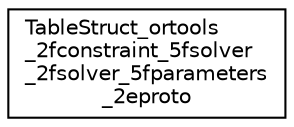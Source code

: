 digraph "Graphical Class Hierarchy"
{
 // LATEX_PDF_SIZE
  edge [fontname="Helvetica",fontsize="10",labelfontname="Helvetica",labelfontsize="10"];
  node [fontname="Helvetica",fontsize="10",shape=record];
  rankdir="LR";
  Node0 [label="TableStruct_ortools\l_2fconstraint_5fsolver\l_2fsolver_5fparameters\l_2eproto",height=0.2,width=0.4,color="black", fillcolor="white", style="filled",URL="$struct_table_struct__ortools__2fconstraint__5fsolver__2fsolver__5fparameters__2eproto.html",tooltip=" "];
}
